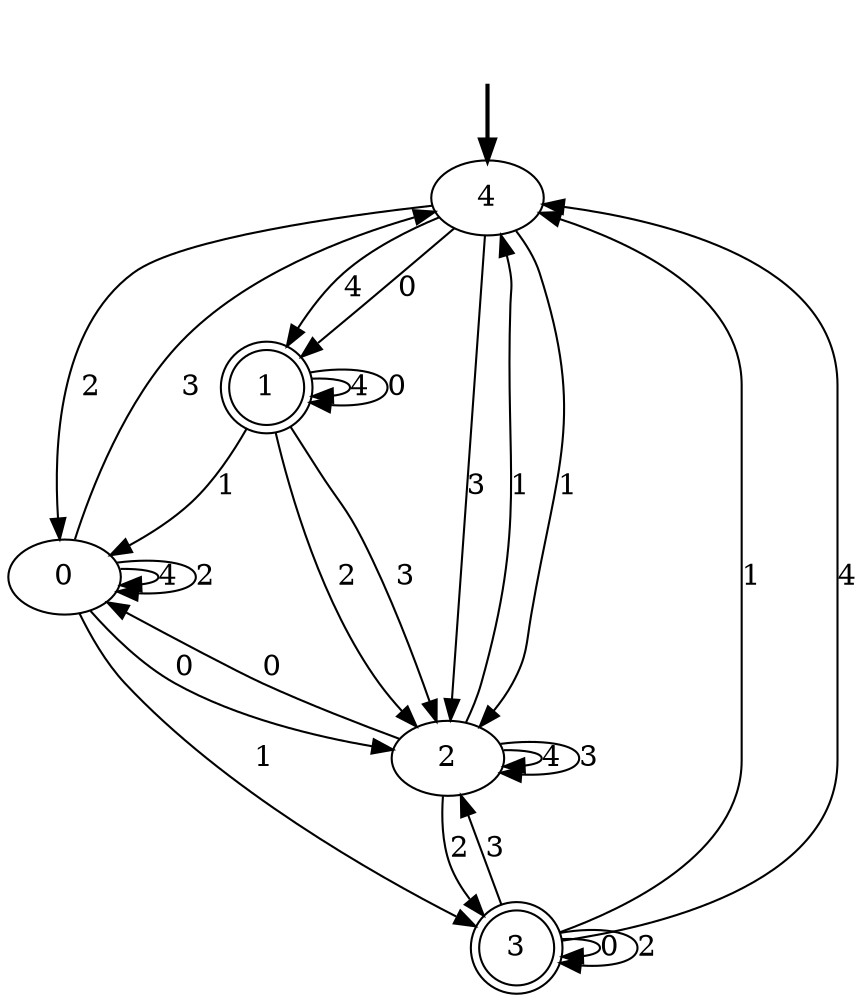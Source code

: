 digraph {
	fake [style=invisible]
	0
	1 [shape=doublecircle]
	2
	3 [shape=doublecircle]
	4 [root=true]
	fake -> 4 [style=bold]
	2 -> 2 [label=4]
	2 -> 3 [label=2]
	3 -> 4 [label=1]
	4 -> 2 [label=3]
	1 -> 1 [label=4]
	1 -> 2 [label=2]
	1 -> 1 [label=0]
	3 -> 3 [label=0]
	0 -> 0 [label=4]
	3 -> 2 [label=3]
	2 -> 4 [label=1]
	4 -> 0 [label=2]
	3 -> 3 [label=2]
	1 -> 2 [label=3]
	0 -> 3 [label=1]
	2 -> 2 [label=3]
	0 -> 4 [label=3]
	1 -> 0 [label=1]
	2 -> 0 [label=0]
	4 -> 2 [label=1]
	0 -> 0 [label=2]
	4 -> 1 [label=4]
	0 -> 2 [label=0]
	4 -> 1 [label=0]
	3 -> 4 [label=4]
}
